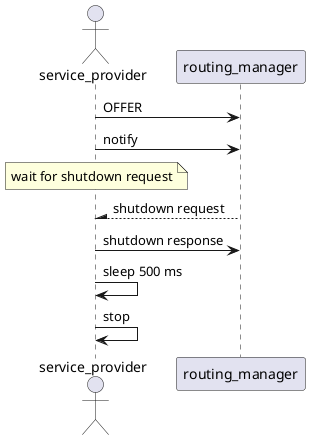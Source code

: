 @startuml
  Actor service_provider as SP

  participant routing_manager as RM

  SP -> RM : OFFER

  SP -> RM : notify

  note over SP
    wait for shutdown request
  end note

  RM --\ SP : shutdown request

  SP -> RM : shutdown response

  SP -> SP : sleep 500 ms

  SP -> SP : stop
@enduml
